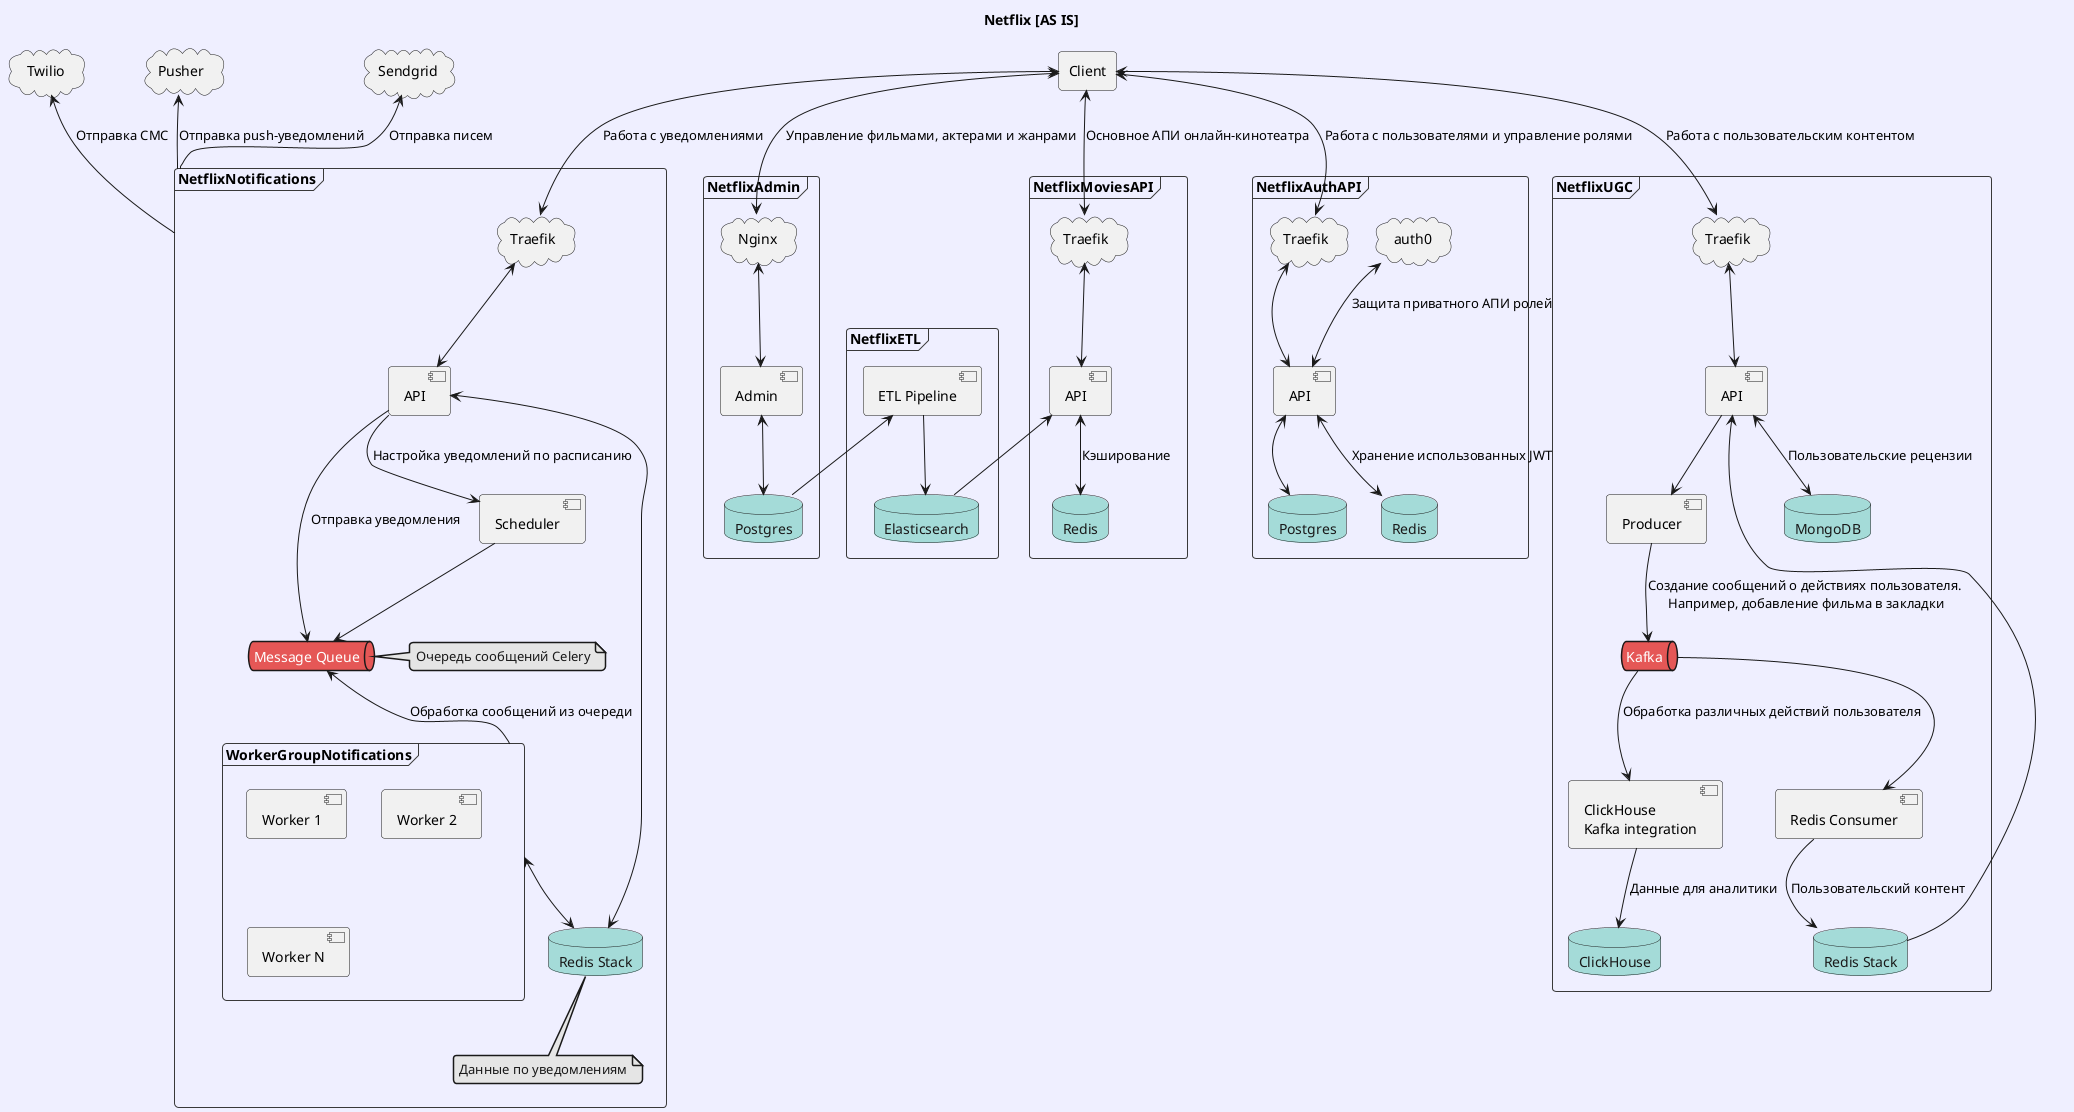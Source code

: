 @startuml
!theme mars
skinparam componentStyle uml2
skinparam defaultFontName Segoe UI
skinparam backgroundColor motivation

title Netflix [AS IS]

agent "Client" as base_client
cloud "Sendgrid" as sendgrid
cloud "Pusher" as pusher
cloud "Twilio" as twilio

frame NetflixAdmin {
    cloud "Nginx" as nginx_admin
    component "Admin" as admin_admin
    database "Postgres" as postgres_admin

    nginx_admin <-down-> admin_admin
    admin_admin <-down-> postgres_admin
}

frame NetflixETL {
    database "Elasticsearch" as elasticsearch_etl
    component "ETL Pipeline" as etl_pipeline

    etl_pipeline <-down- postgres_admin
    etl_pipeline -down-> elasticsearch_etl
}

frame NetflixMoviesAPI {
    cloud "Traefik" as traefik_movies
    component "API" as api_movies
    database "Redis" as redis_movies

    api_movies <-up-> traefik_movies
    api_movies <-down- elasticsearch_etl
    api_movies <-down-> redis_movies: "Кэширование"
}

frame NetflixAuthAPI {
    cloud "Traefik" as traefik_auth
    cloud "auth0" as auth0_auth
    component "API" as api_auth
    database "Postgres" as postgres_auth
    database "Redis" as redis_auth

    api_auth <-up-> traefik_auth
    api_auth <-up-> auth0_auth: "Защита приватного АПИ ролей"
    api_auth <-down-> postgres_auth
    api_auth <-down-> redis_auth: "Хранение использованных JWT"
}

frame NetflixUGC {
    cloud "Traefik" as traefik_ugc
    component "API" as api_ugc
    component "ClickHouse \nKafka integration" as consumer_clickhouse
    component "Redis Consumer" as consumer_ugc_redis
    component "Producer" as producer_ugc
    queue "Kafka" as kafka_ugc
    database "Redis Stack" as redis_stack_ugc
    database "MongoDB" as mongo_ugc
    database "ClickHouse" as clickhouse_ugc

    api_ugc <-up-> traefik_ugc
    api_ugc <-down- redis_stack_ugc
    api_ugc <-down-> mongo_ugc: "Пользовательские рецензии"
    api_ugc -down-> producer_ugc
    producer_ugc -down-> kafka_ugc: "Создание сообщений о действиях пользователя. \nНапример, добавление фильма в закладки"
    kafka_ugc -down-> consumer_ugc_redis
    consumer_ugc_redis -down-> redis_stack_ugc: "Пользовательский контент"
    kafka_ugc -down-> consumer_clickhouse: "Обработка различных действий пользователя"
    consumer_clickhouse -down-> clickhouse_ugc: "Данные для аналитики"
}

frame NetflixNotifications {
    cloud "Traefik" as traefik_notifications
    component "API" as api_notifications
    queue "Message Queue" as queue_notifications
    component "Scheduler" as scheduler_notifications
    database "Redis Stack" as redis_stack_notifications

    frame WorkerGroupNotifications {
        component "Worker 1" as worker_1_notifications
        component "Worker 2" as worker_2_notifications
        component "Worker N" as worker_n_notifications
    }

    api_notifications <-up-> traefik_notifications
    api_notifications <-down-> redis_stack_notifications
    api_notifications -down-> queue_notifications: "Отправка уведомления"
    api_notifications -down-> scheduler_notifications: "Настройка уведомлений по расписанию"
    queue_notifications <-down- WorkerGroupNotifications: "Обработка сообщений из очереди"
    scheduler_notifications -down-> queue_notifications
    WorkerGroupNotifications <-down-> redis_stack_notifications

    note right of queue_notifications
    Очередь сообщений Celery
    end note
    note bottom of redis_stack_notifications
    Данные по уведомлениям
    end note
}

NetflixNotifications -up-> sendgrid: "Отправка писем"
NetflixNotifications -up-> pusher: "Отправка push-уведомлений"
NetflixNotifications -up-> twilio: "Отправка СМС"

base_client <-down-> nginx_admin: "Управление фильмами, актерами и жанрами"
base_client <-down-> traefik_movies: "Основное АПИ онлайн-кинотеатра"
base_client <-down-> traefik_auth: "Работа с пользователями и управление ролями"
base_client <-down-> traefik_ugc: "Работа с пользовательским контентом"
base_client <-down-> traefik_notifications: "Работа с уведомлениями"
@enduml

